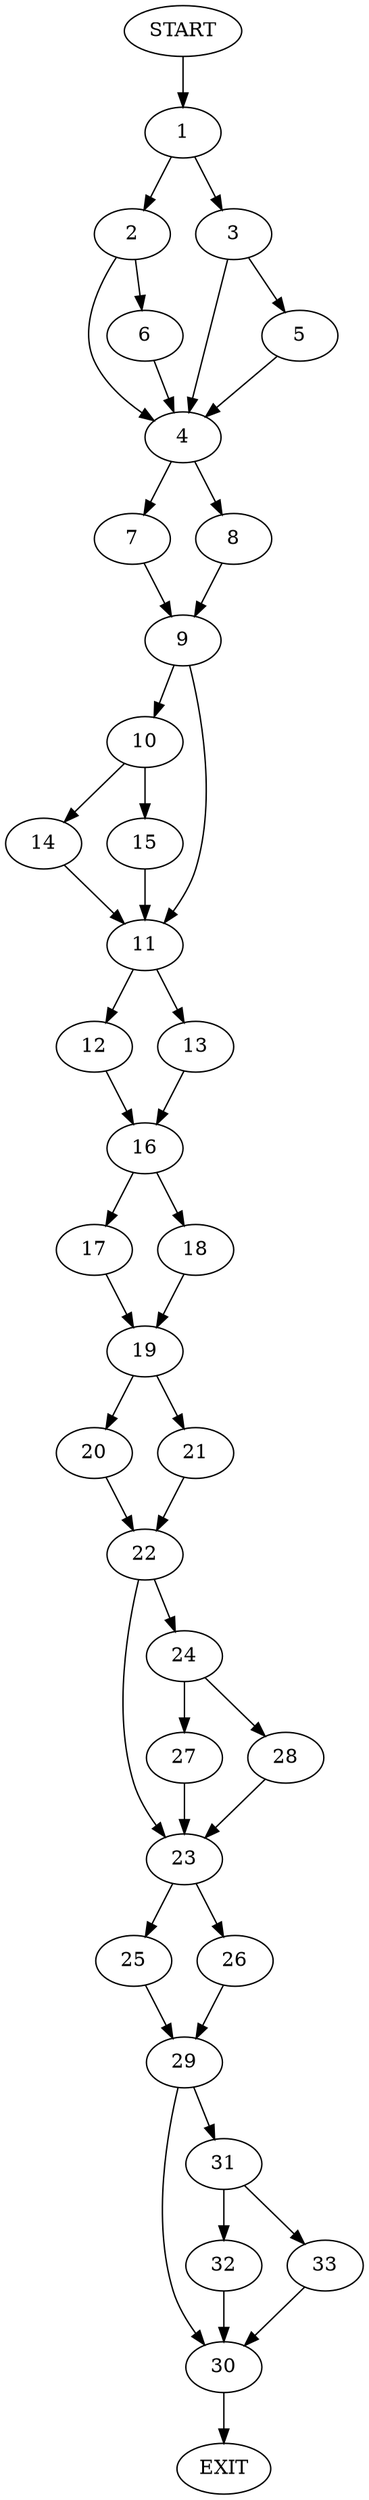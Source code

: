 digraph {
0 [label="START"]
34 [label="EXIT"]
0 -> 1
1 -> 2
1 -> 3
3 -> 4
3 -> 5
2 -> 4
2 -> 6
6 -> 4
4 -> 7
4 -> 8
5 -> 4
7 -> 9
8 -> 9
9 -> 10
9 -> 11
11 -> 12
11 -> 13
10 -> 14
10 -> 15
14 -> 11
15 -> 11
13 -> 16
12 -> 16
16 -> 17
16 -> 18
17 -> 19
18 -> 19
19 -> 20
19 -> 21
20 -> 22
21 -> 22
22 -> 23
22 -> 24
23 -> 25
23 -> 26
24 -> 27
24 -> 28
27 -> 23
28 -> 23
26 -> 29
25 -> 29
29 -> 30
29 -> 31
31 -> 32
31 -> 33
30 -> 34
33 -> 30
32 -> 30
}
